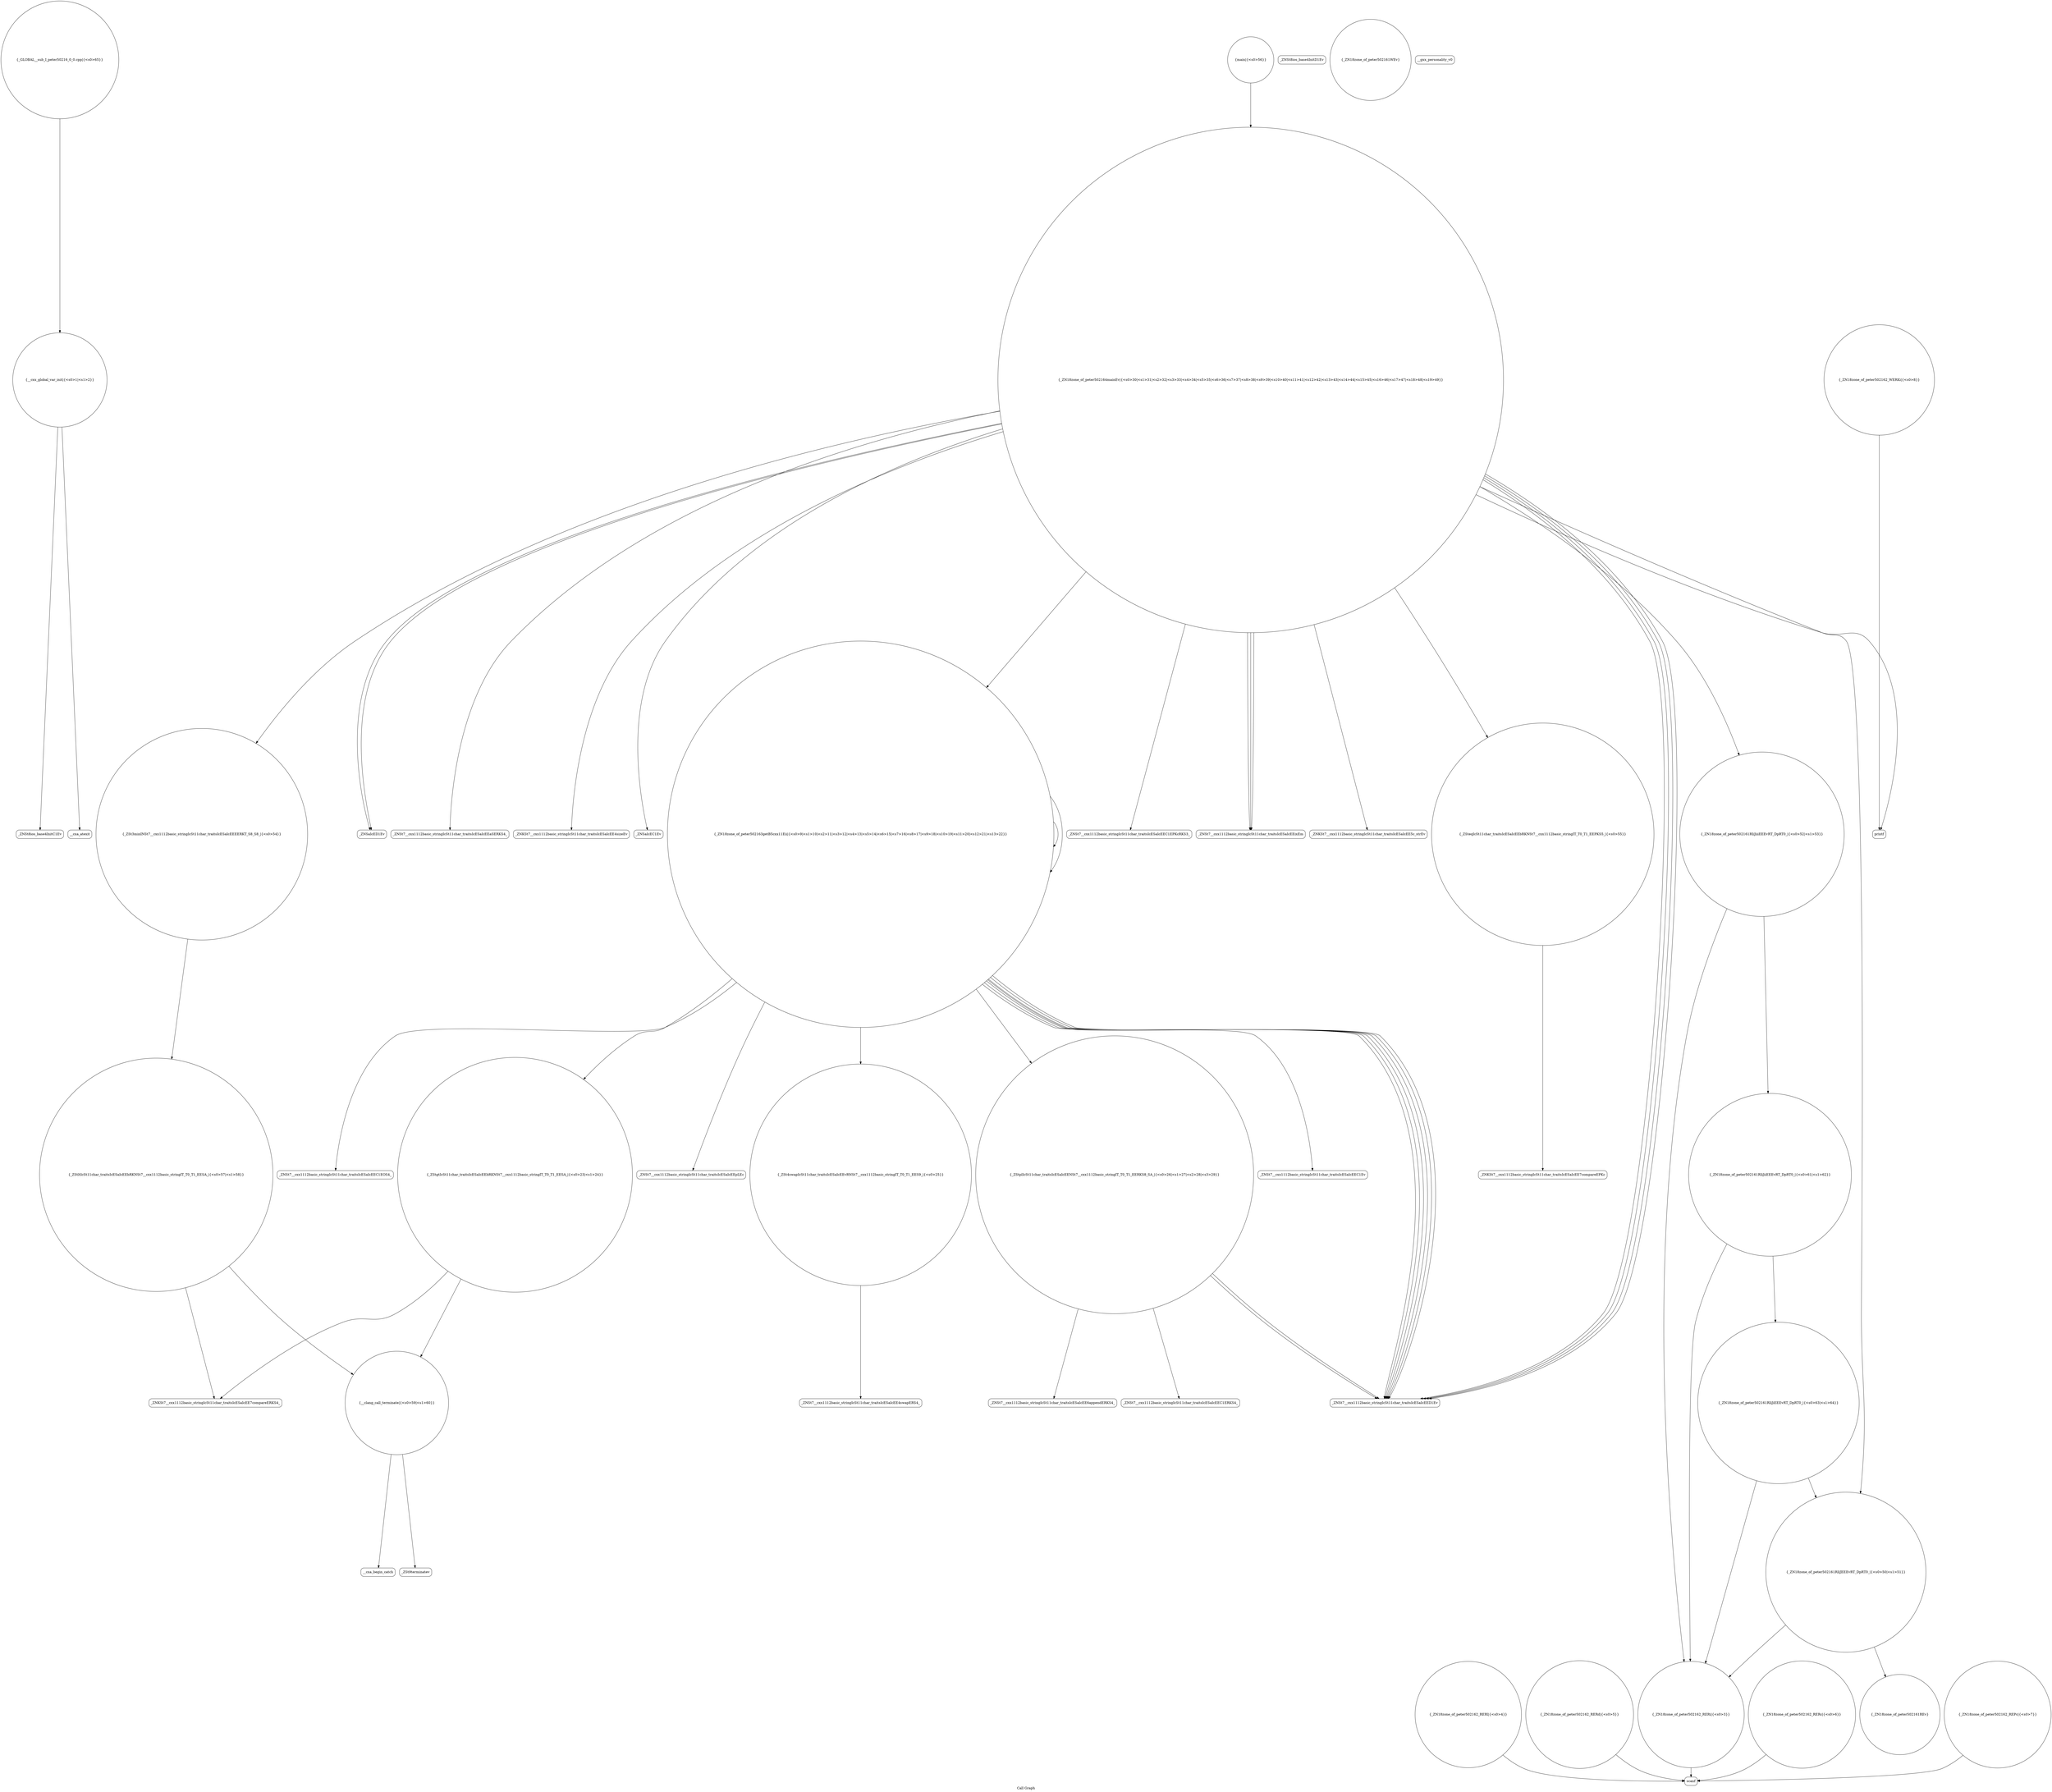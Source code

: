 digraph "Call Graph" {
	label="Call Graph";

	Node0x5582ca5a7490 [shape=record,shape=circle,label="{__cxx_global_var_init|{<s0>1|<s1>2}}"];
	Node0x5582ca5a7490:s0 -> Node0x5582ca5a7510[color=black];
	Node0x5582ca5a7490:s1 -> Node0x5582ca5a7610[color=black];
	Node0x5582ca5a8b10 [shape=record,shape=circle,label="{_ZN18zone_of_peter502161RIiJiEEEvRT_DpRT0_|{<s0>63|<s1>64}}"];
	Node0x5582ca5a8b10:s0 -> Node0x5582ca5a7690[color=black];
	Node0x5582ca5a8b10:s1 -> Node0x5582ca5a8090[color=black];
	Node0x5582ca5a7810 [shape=record,shape=circle,label="{_ZN18zone_of_peter502162_RERd|{<s0>5}}"];
	Node0x5582ca5a7810:s0 -> Node0x5582ca5a7710[color=black];
	Node0x5582ca5a7b90 [shape=record,shape=circle,label="{_ZN18zone_of_peter502163getB5cxx11Eii|{<s0>9|<s1>10|<s2>11|<s3>12|<s4>13|<s5>14|<s6>15|<s7>16|<s8>17|<s9>18|<s10>19|<s11>20|<s12>21|<s13>22}}"];
	Node0x5582ca5a7b90:s0 -> Node0x5582ca5a7c10[color=black];
	Node0x5582ca5a7b90:s1 -> Node0x5582ca5a7c90[color=black];
	Node0x5582ca5a7b90:s2 -> Node0x5582ca5a7b90[color=black];
	Node0x5582ca5a7b90:s3 -> Node0x5582ca5a7b90[color=black];
	Node0x5582ca5a7b90:s4 -> Node0x5582ca5a7d90[color=black];
	Node0x5582ca5a7b90:s5 -> Node0x5582ca5a7e10[color=black];
	Node0x5582ca5a7b90:s6 -> Node0x5582ca5a7e90[color=black];
	Node0x5582ca5a7b90:s7 -> Node0x5582ca5a7f10[color=black];
	Node0x5582ca5a7b90:s8 -> Node0x5582ca5a7f10[color=black];
	Node0x5582ca5a7b90:s9 -> Node0x5582ca5a7f10[color=black];
	Node0x5582ca5a7b90:s10 -> Node0x5582ca5a7f10[color=black];
	Node0x5582ca5a7b90:s11 -> Node0x5582ca5a7f90[color=black];
	Node0x5582ca5a7b90:s12 -> Node0x5582ca5a7f10[color=black];
	Node0x5582ca5a7b90:s13 -> Node0x5582ca5a7f10[color=black];
	Node0x5582ca5a7f10 [shape=record,shape=Mrecord,label="{_ZNSt7__cxx1112basic_stringIcSt11char_traitsIcESaIcEED1Ev}"];
	Node0x5582ca5a8290 [shape=record,shape=Mrecord,label="{_ZNSaIcED1Ev}"];
	Node0x5582ca5a8610 [shape=record,shape=circle,label="{main|{<s0>56}}"];
	Node0x5582ca5a8610:s0 -> Node0x5582ca5a8010[color=black];
	Node0x5582ca5a8990 [shape=record,shape=Mrecord,label="{_ZNSt7__cxx1112basic_stringIcSt11char_traitsIcESaIcEEC1ERKS4_}"];
	Node0x5582ca5a7690 [shape=record,shape=circle,label="{_ZN18zone_of_peter502162_RERi|{<s0>3}}"];
	Node0x5582ca5a7690:s0 -> Node0x5582ca5a7710[color=black];
	Node0x5582ca5a7a10 [shape=record,shape=circle,label="{_ZN18zone_of_peter502162_WERKi|{<s0>8}}"];
	Node0x5582ca5a7a10:s0 -> Node0x5582ca5a7a90[color=black];
	Node0x5582ca5a7d90 [shape=record,shape=circle,label="{_ZStgtIcSt11char_traitsIcESaIcEEbRKNSt7__cxx1112basic_stringIT_T0_T1_EESA_|{<s0>23|<s1>24}}"];
	Node0x5582ca5a7d90:s0 -> Node0x5582ca5a8710[color=black];
	Node0x5582ca5a7d90:s1 -> Node0x5582ca5a8790[color=black];
	Node0x5582ca5a8110 [shape=record,shape=circle,label="{_ZN18zone_of_peter502161RIiJiiiEEEvRT_DpRT0_|{<s0>52|<s1>53}}"];
	Node0x5582ca5a8110:s0 -> Node0x5582ca5a7690[color=black];
	Node0x5582ca5a8110:s1 -> Node0x5582ca5a8a90[color=black];
	Node0x5582ca5a8490 [shape=record,shape=Mrecord,label="{_ZNSt7__cxx1112basic_stringIcSt11char_traitsIcESaIcEEaSERKS4_}"];
	Node0x5582ca5a8810 [shape=record,shape=Mrecord,label="{__cxa_begin_catch}"];
	Node0x5582ca5a7510 [shape=record,shape=Mrecord,label="{_ZNSt8ios_base4InitC1Ev}"];
	Node0x5582ca5a8b90 [shape=record,shape=Mrecord,label="{_ZNKSt7__cxx1112basic_stringIcSt11char_traitsIcESaIcEE7compareEPKc}"];
	Node0x5582ca5a7890 [shape=record,shape=circle,label="{_ZN18zone_of_peter502162_RERc|{<s0>6}}"];
	Node0x5582ca5a7890:s0 -> Node0x5582ca5a7710[color=black];
	Node0x5582ca5a7c10 [shape=record,shape=Mrecord,label="{_ZNSt7__cxx1112basic_stringIcSt11char_traitsIcESaIcEEC1Ev}"];
	Node0x5582ca5a7f90 [shape=record,shape=Mrecord,label="{_ZNSt7__cxx1112basic_stringIcSt11char_traitsIcESaIcEEC1EOS4_}"];
	Node0x5582ca5a8310 [shape=record,shape=Mrecord,label="{_ZNKSt7__cxx1112basic_stringIcSt11char_traitsIcESaIcEE4sizeEv}"];
	Node0x5582ca5a8690 [shape=record,shape=circle,label="{_ZStltIcSt11char_traitsIcESaIcEEbRKNSt7__cxx1112basic_stringIT_T0_T1_EESA_|{<s0>57|<s1>58}}"];
	Node0x5582ca5a8690:s0 -> Node0x5582ca5a8710[color=black];
	Node0x5582ca5a8690:s1 -> Node0x5582ca5a8790[color=black];
	Node0x5582ca5a8a10 [shape=record,shape=Mrecord,label="{_ZNSt7__cxx1112basic_stringIcSt11char_traitsIcESaIcEE6appendERKS4_}"];
	Node0x5582ca5a7710 [shape=record,shape=Mrecord,label="{scanf}"];
	Node0x5582ca5a7a90 [shape=record,shape=Mrecord,label="{printf}"];
	Node0x5582ca5a7e10 [shape=record,shape=circle,label="{_ZSt4swapIcSt11char_traitsIcESaIcEEvRNSt7__cxx1112basic_stringIT_T0_T1_EES9_|{<s0>25}}"];
	Node0x5582ca5a7e10:s0 -> Node0x5582ca5a8910[color=black];
	Node0x5582ca5a8190 [shape=record,shape=Mrecord,label="{_ZNSaIcEC1Ev}"];
	Node0x5582ca5a8510 [shape=record,shape=circle,label="{_ZSteqIcSt11char_traitsIcESaIcEEbRKNSt7__cxx1112basic_stringIT_T0_T1_EEPKS5_|{<s0>55}}"];
	Node0x5582ca5a8510:s0 -> Node0x5582ca5a8b90[color=black];
	Node0x5582ca5a8890 [shape=record,shape=Mrecord,label="{_ZSt9terminatev}"];
	Node0x5582ca5a7590 [shape=record,shape=Mrecord,label="{_ZNSt8ios_base4InitD1Ev}"];
	Node0x5582ca5a8c10 [shape=record,shape=circle,label="{_GLOBAL__sub_I_peter50216_0_0.cpp|{<s0>65}}"];
	Node0x5582ca5a8c10:s0 -> Node0x5582ca5a7490[color=black];
	Node0x5582ca5a7910 [shape=record,shape=circle,label="{_ZN18zone_of_peter502162_REPc|{<s0>7}}"];
	Node0x5582ca5a7910:s0 -> Node0x5582ca5a7710[color=black];
	Node0x5582ca5a7c90 [shape=record,shape=Mrecord,label="{_ZNSt7__cxx1112basic_stringIcSt11char_traitsIcESaIcEEpLEc}"];
	Node0x5582ca5a8010 [shape=record,shape=circle,label="{_ZN18zone_of_peter502164mainEv|{<s0>30|<s1>31|<s2>32|<s3>33|<s4>34|<s5>35|<s6>36|<s7>37|<s8>38|<s9>39|<s10>40|<s11>41|<s12>42|<s13>43|<s14>44|<s15>45|<s16>46|<s17>47|<s18>48|<s19>49}}"];
	Node0x5582ca5a8010:s0 -> Node0x5582ca5a8090[color=black];
	Node0x5582ca5a8010:s1 -> Node0x5582ca5a8110[color=black];
	Node0x5582ca5a8010:s2 -> Node0x5582ca5a8190[color=black];
	Node0x5582ca5a8010:s3 -> Node0x5582ca5a8210[color=black];
	Node0x5582ca5a8010:s4 -> Node0x5582ca5a8290[color=black];
	Node0x5582ca5a8010:s5 -> Node0x5582ca5a7b90[color=black];
	Node0x5582ca5a8010:s6 -> Node0x5582ca5a8310[color=black];
	Node0x5582ca5a8010:s7 -> Node0x5582ca5a8390[color=black];
	Node0x5582ca5a8010:s8 -> Node0x5582ca5a8290[color=black];
	Node0x5582ca5a8010:s9 -> Node0x5582ca5a7f10[color=black];
	Node0x5582ca5a8010:s10 -> Node0x5582ca5a8390[color=black];
	Node0x5582ca5a8010:s11 -> Node0x5582ca5a8390[color=black];
	Node0x5582ca5a8010:s12 -> Node0x5582ca5a8410[color=black];
	Node0x5582ca5a8010:s13 -> Node0x5582ca5a8490[color=black];
	Node0x5582ca5a8010:s14 -> Node0x5582ca5a7f10[color=black];
	Node0x5582ca5a8010:s15 -> Node0x5582ca5a8510[color=black];
	Node0x5582ca5a8010:s16 -> Node0x5582ca5a8590[color=black];
	Node0x5582ca5a8010:s17 -> Node0x5582ca5a7a90[color=black];
	Node0x5582ca5a8010:s18 -> Node0x5582ca5a7f10[color=black];
	Node0x5582ca5a8010:s19 -> Node0x5582ca5a7f10[color=black];
	Node0x5582ca5a8390 [shape=record,shape=Mrecord,label="{_ZNSt7__cxx1112basic_stringIcSt11char_traitsIcESaIcEEixEm}"];
	Node0x5582ca5a8710 [shape=record,shape=Mrecord,label="{_ZNKSt7__cxx1112basic_stringIcSt11char_traitsIcESaIcEE7compareERKS4_}"];
	Node0x5582ca5a8a90 [shape=record,shape=circle,label="{_ZN18zone_of_peter502161RIiJiiEEEvRT_DpRT0_|{<s0>61|<s1>62}}"];
	Node0x5582ca5a8a90:s0 -> Node0x5582ca5a7690[color=black];
	Node0x5582ca5a8a90:s1 -> Node0x5582ca5a8b10[color=black];
	Node0x5582ca5a7790 [shape=record,shape=circle,label="{_ZN18zone_of_peter502162_RERl|{<s0>4}}"];
	Node0x5582ca5a7790:s0 -> Node0x5582ca5a7710[color=black];
	Node0x5582ca5a7b10 [shape=record,shape=circle,label="{_ZN18zone_of_peter502161WEv}"];
	Node0x5582ca5a7e90 [shape=record,shape=circle,label="{_ZStplIcSt11char_traitsIcESaIcEENSt7__cxx1112basic_stringIT_T0_T1_EERKS8_SA_|{<s0>26|<s1>27|<s2>28|<s3>29}}"];
	Node0x5582ca5a7e90:s0 -> Node0x5582ca5a8990[color=black];
	Node0x5582ca5a7e90:s1 -> Node0x5582ca5a8a10[color=black];
	Node0x5582ca5a7e90:s2 -> Node0x5582ca5a7f10[color=black];
	Node0x5582ca5a7e90:s3 -> Node0x5582ca5a7f10[color=black];
	Node0x5582ca5a8210 [shape=record,shape=Mrecord,label="{_ZNSt7__cxx1112basic_stringIcSt11char_traitsIcESaIcEEC1EPKcRKS3_}"];
	Node0x5582ca5a8590 [shape=record,shape=Mrecord,label="{_ZNKSt7__cxx1112basic_stringIcSt11char_traitsIcESaIcEE5c_strEv}"];
	Node0x5582ca5a8910 [shape=record,shape=Mrecord,label="{_ZNSt7__cxx1112basic_stringIcSt11char_traitsIcESaIcEE4swapERS4_}"];
	Node0x5582ca5a7610 [shape=record,shape=Mrecord,label="{__cxa_atexit}"];
	Node0x5582ca5a7990 [shape=record,shape=circle,label="{_ZN18zone_of_peter502161REv}"];
	Node0x5582ca5a7d10 [shape=record,shape=Mrecord,label="{__gxx_personality_v0}"];
	Node0x5582ca5a8090 [shape=record,shape=circle,label="{_ZN18zone_of_peter502161RIiJEEEvRT_DpRT0_|{<s0>50|<s1>51}}"];
	Node0x5582ca5a8090:s0 -> Node0x5582ca5a7690[color=black];
	Node0x5582ca5a8090:s1 -> Node0x5582ca5a7990[color=black];
	Node0x5582ca5a8410 [shape=record,shape=circle,label="{_ZSt3minINSt7__cxx1112basic_stringIcSt11char_traitsIcESaIcEEEERKT_S8_S8_|{<s0>54}}"];
	Node0x5582ca5a8410:s0 -> Node0x5582ca5a8690[color=black];
	Node0x5582ca5a8790 [shape=record,shape=circle,label="{__clang_call_terminate|{<s0>59|<s1>60}}"];
	Node0x5582ca5a8790:s0 -> Node0x5582ca5a8810[color=black];
	Node0x5582ca5a8790:s1 -> Node0x5582ca5a8890[color=black];
}
